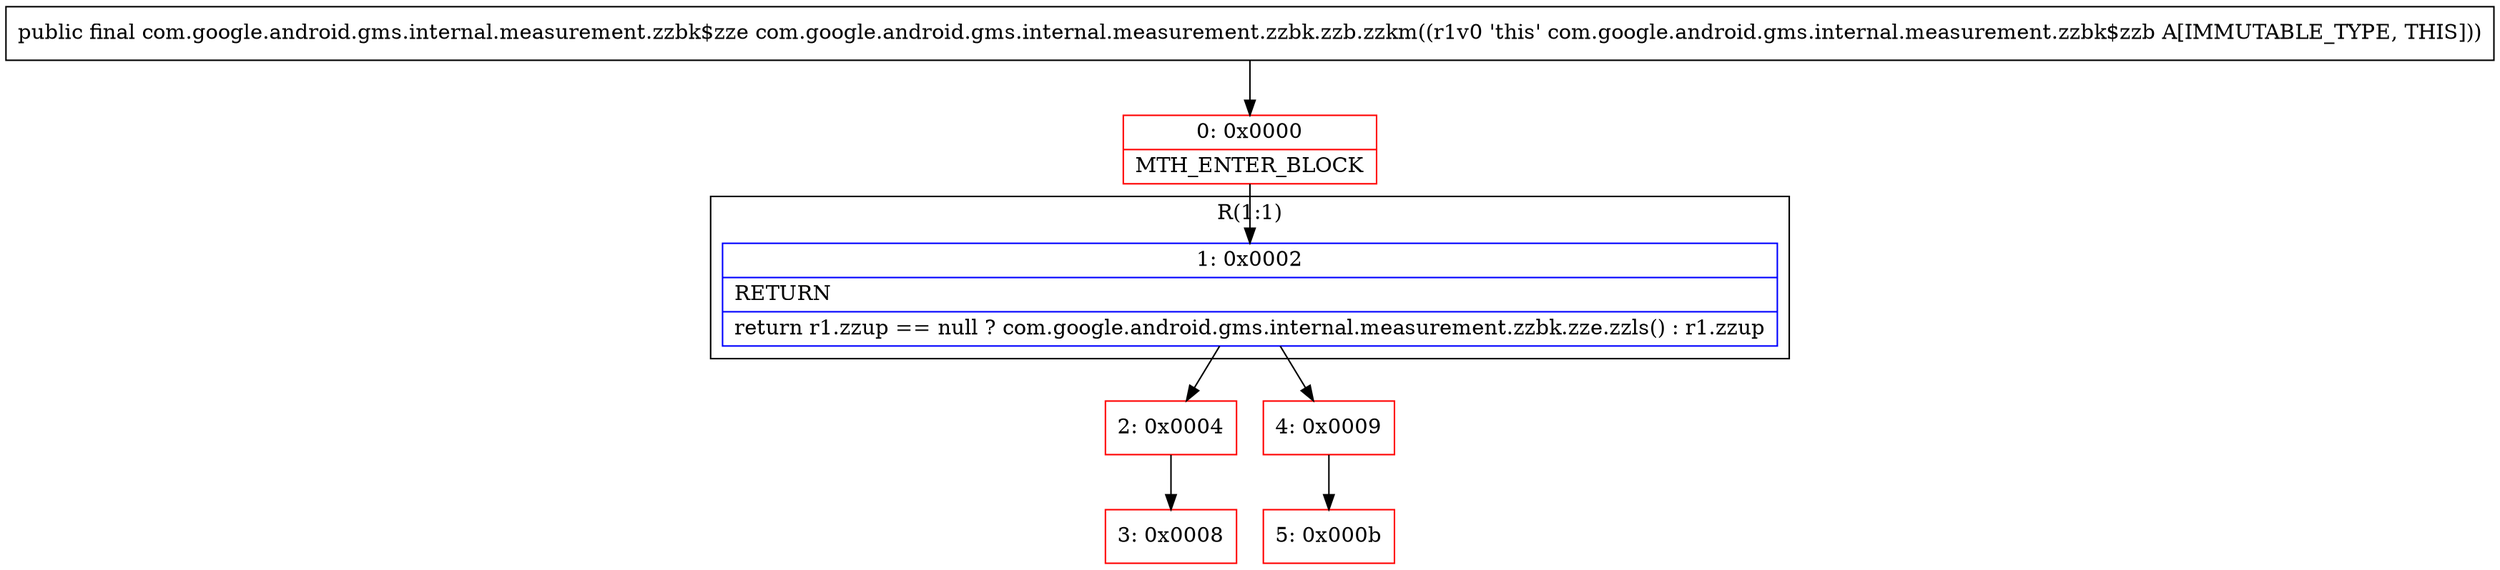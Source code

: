 digraph "CFG forcom.google.android.gms.internal.measurement.zzbk.zzb.zzkm()Lcom\/google\/android\/gms\/internal\/measurement\/zzbk$zze;" {
subgraph cluster_Region_312668167 {
label = "R(1:1)";
node [shape=record,color=blue];
Node_1 [shape=record,label="{1\:\ 0x0002|RETURN\l|return r1.zzup == null ? com.google.android.gms.internal.measurement.zzbk.zze.zzls() : r1.zzup\l}"];
}
Node_0 [shape=record,color=red,label="{0\:\ 0x0000|MTH_ENTER_BLOCK\l}"];
Node_2 [shape=record,color=red,label="{2\:\ 0x0004}"];
Node_3 [shape=record,color=red,label="{3\:\ 0x0008}"];
Node_4 [shape=record,color=red,label="{4\:\ 0x0009}"];
Node_5 [shape=record,color=red,label="{5\:\ 0x000b}"];
MethodNode[shape=record,label="{public final com.google.android.gms.internal.measurement.zzbk$zze com.google.android.gms.internal.measurement.zzbk.zzb.zzkm((r1v0 'this' com.google.android.gms.internal.measurement.zzbk$zzb A[IMMUTABLE_TYPE, THIS])) }"];
MethodNode -> Node_0;
Node_1 -> Node_2;
Node_1 -> Node_4;
Node_0 -> Node_1;
Node_2 -> Node_3;
Node_4 -> Node_5;
}

